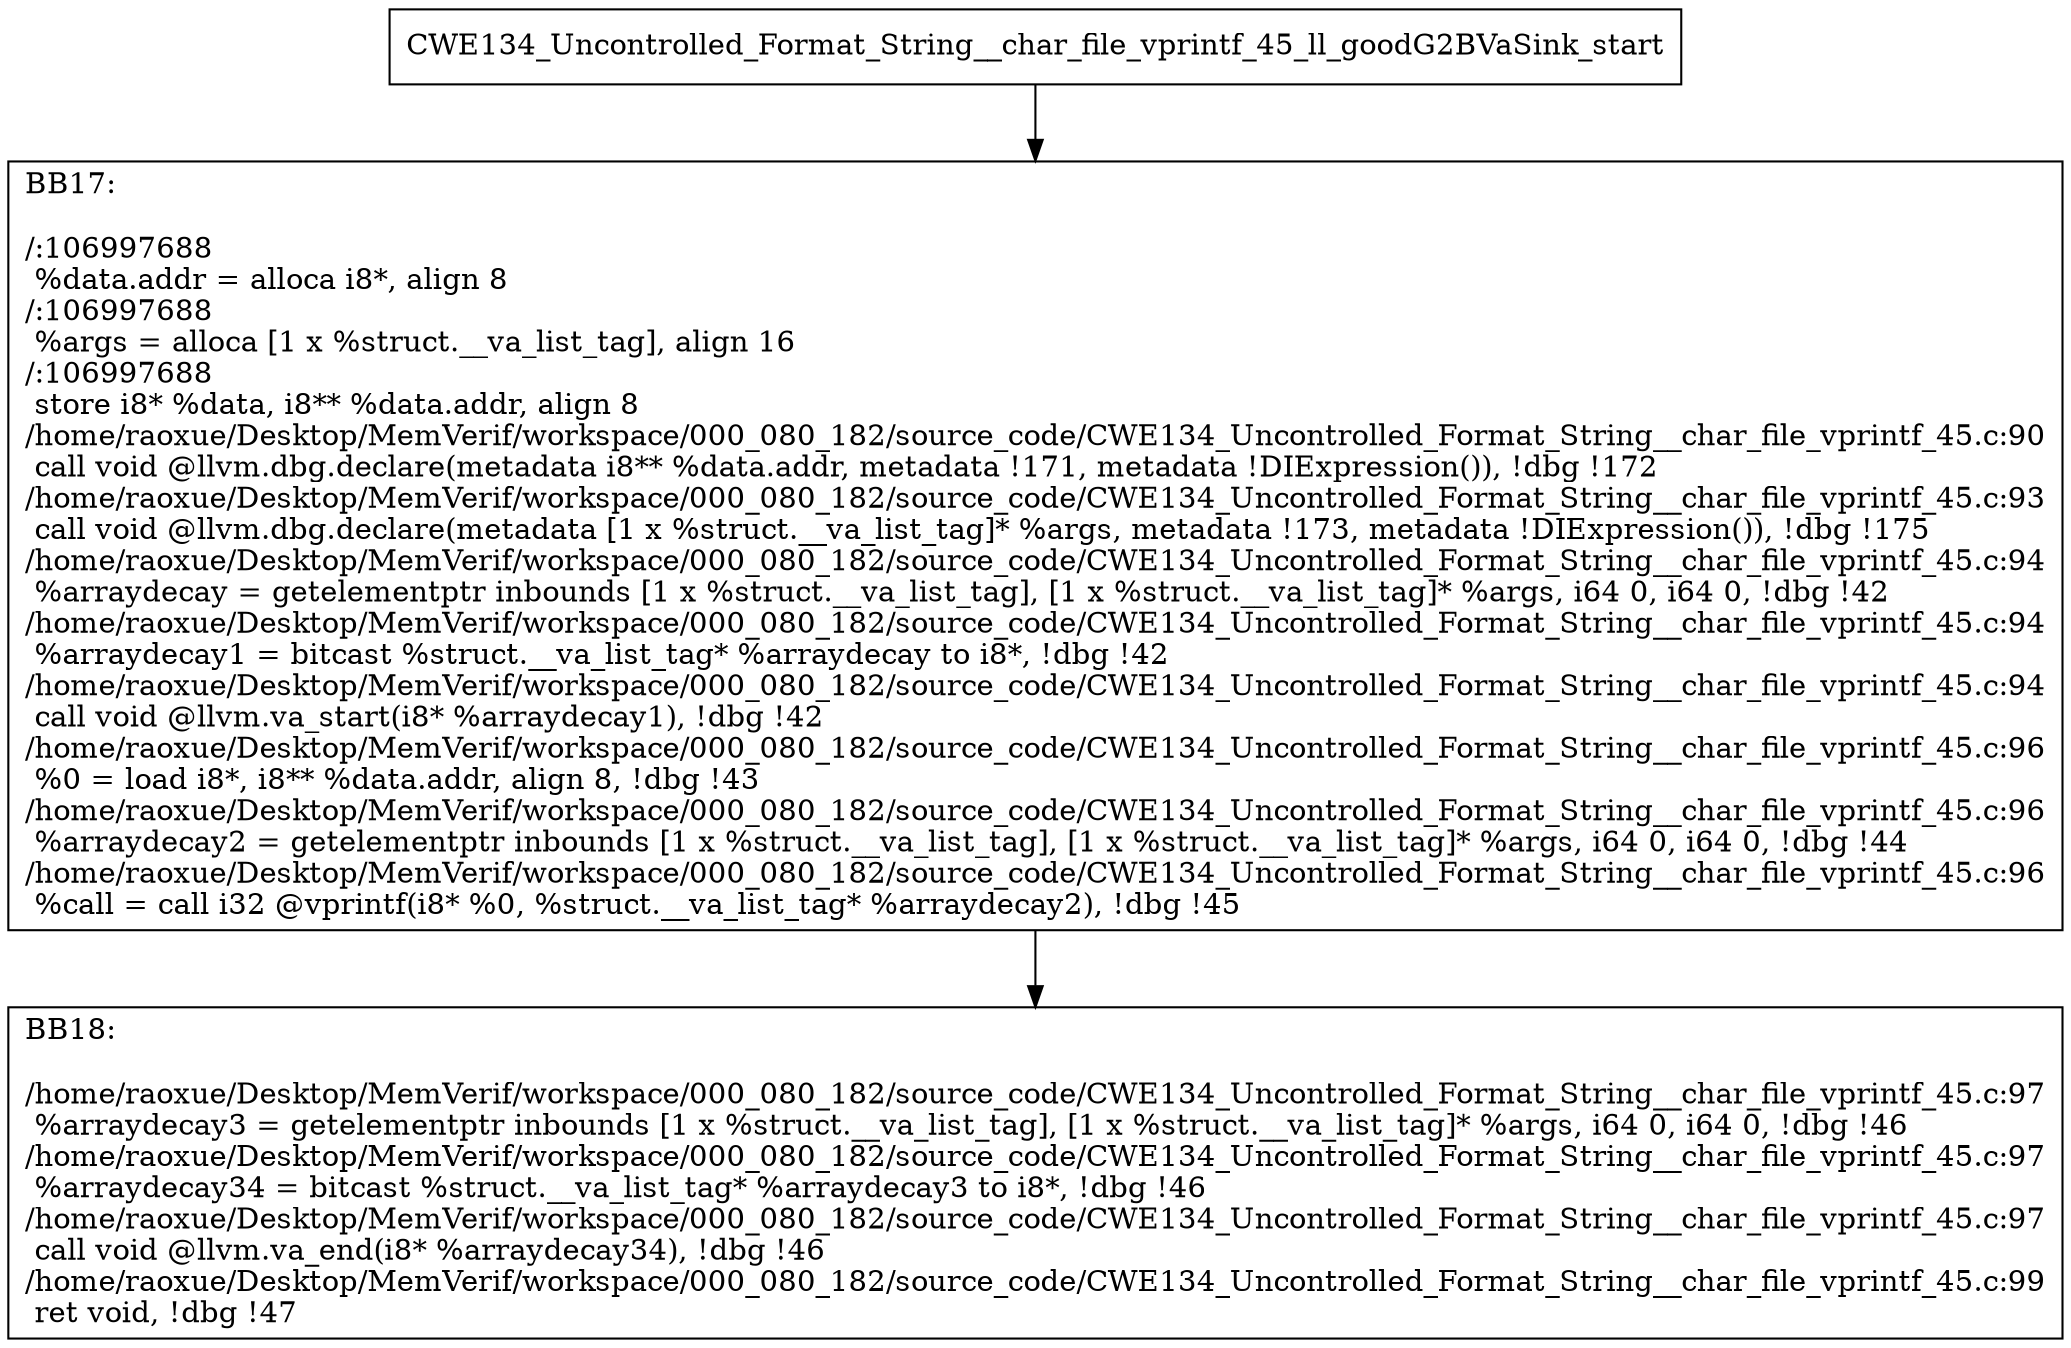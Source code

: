 digraph "CFG for'CWE134_Uncontrolled_Format_String__char_file_vprintf_45_ll_goodG2BVaSink' function" {
	BBCWE134_Uncontrolled_Format_String__char_file_vprintf_45_ll_goodG2BVaSink_start[shape=record,label="{CWE134_Uncontrolled_Format_String__char_file_vprintf_45_ll_goodG2BVaSink_start}"];
	BBCWE134_Uncontrolled_Format_String__char_file_vprintf_45_ll_goodG2BVaSink_start-> CWE134_Uncontrolled_Format_String__char_file_vprintf_45_ll_goodG2BVaSinkBB17;
	CWE134_Uncontrolled_Format_String__char_file_vprintf_45_ll_goodG2BVaSinkBB17 [shape=record, label="{BB17:\l\l/:106997688\l
  %data.addr = alloca i8*, align 8\l
/:106997688\l
  %args = alloca [1 x %struct.__va_list_tag], align 16\l
/:106997688\l
  store i8* %data, i8** %data.addr, align 8\l
/home/raoxue/Desktop/MemVerif/workspace/000_080_182/source_code/CWE134_Uncontrolled_Format_String__char_file_vprintf_45.c:90\l
  call void @llvm.dbg.declare(metadata i8** %data.addr, metadata !171, metadata !DIExpression()), !dbg !172\l
/home/raoxue/Desktop/MemVerif/workspace/000_080_182/source_code/CWE134_Uncontrolled_Format_String__char_file_vprintf_45.c:93\l
  call void @llvm.dbg.declare(metadata [1 x %struct.__va_list_tag]* %args, metadata !173, metadata !DIExpression()), !dbg !175\l
/home/raoxue/Desktop/MemVerif/workspace/000_080_182/source_code/CWE134_Uncontrolled_Format_String__char_file_vprintf_45.c:94\l
  %arraydecay = getelementptr inbounds [1 x %struct.__va_list_tag], [1 x %struct.__va_list_tag]* %args, i64 0, i64 0, !dbg !42\l
/home/raoxue/Desktop/MemVerif/workspace/000_080_182/source_code/CWE134_Uncontrolled_Format_String__char_file_vprintf_45.c:94\l
  %arraydecay1 = bitcast %struct.__va_list_tag* %arraydecay to i8*, !dbg !42\l
/home/raoxue/Desktop/MemVerif/workspace/000_080_182/source_code/CWE134_Uncontrolled_Format_String__char_file_vprintf_45.c:94\l
  call void @llvm.va_start(i8* %arraydecay1), !dbg !42\l
/home/raoxue/Desktop/MemVerif/workspace/000_080_182/source_code/CWE134_Uncontrolled_Format_String__char_file_vprintf_45.c:96\l
  %0 = load i8*, i8** %data.addr, align 8, !dbg !43\l
/home/raoxue/Desktop/MemVerif/workspace/000_080_182/source_code/CWE134_Uncontrolled_Format_String__char_file_vprintf_45.c:96\l
  %arraydecay2 = getelementptr inbounds [1 x %struct.__va_list_tag], [1 x %struct.__va_list_tag]* %args, i64 0, i64 0, !dbg !44\l
/home/raoxue/Desktop/MemVerif/workspace/000_080_182/source_code/CWE134_Uncontrolled_Format_String__char_file_vprintf_45.c:96\l
  %call = call i32 @vprintf(i8* %0, %struct.__va_list_tag* %arraydecay2), !dbg !45\l
}"];
	CWE134_Uncontrolled_Format_String__char_file_vprintf_45_ll_goodG2BVaSinkBB17-> CWE134_Uncontrolled_Format_String__char_file_vprintf_45_ll_goodG2BVaSinkBB18;
	CWE134_Uncontrolled_Format_String__char_file_vprintf_45_ll_goodG2BVaSinkBB18 [shape=record, label="{BB18:\l\l/home/raoxue/Desktop/MemVerif/workspace/000_080_182/source_code/CWE134_Uncontrolled_Format_String__char_file_vprintf_45.c:97\l
  %arraydecay3 = getelementptr inbounds [1 x %struct.__va_list_tag], [1 x %struct.__va_list_tag]* %args, i64 0, i64 0, !dbg !46\l
/home/raoxue/Desktop/MemVerif/workspace/000_080_182/source_code/CWE134_Uncontrolled_Format_String__char_file_vprintf_45.c:97\l
  %arraydecay34 = bitcast %struct.__va_list_tag* %arraydecay3 to i8*, !dbg !46\l
/home/raoxue/Desktop/MemVerif/workspace/000_080_182/source_code/CWE134_Uncontrolled_Format_String__char_file_vprintf_45.c:97\l
  call void @llvm.va_end(i8* %arraydecay34), !dbg !46\l
/home/raoxue/Desktop/MemVerif/workspace/000_080_182/source_code/CWE134_Uncontrolled_Format_String__char_file_vprintf_45.c:99\l
  ret void, !dbg !47\l
}"];
}
